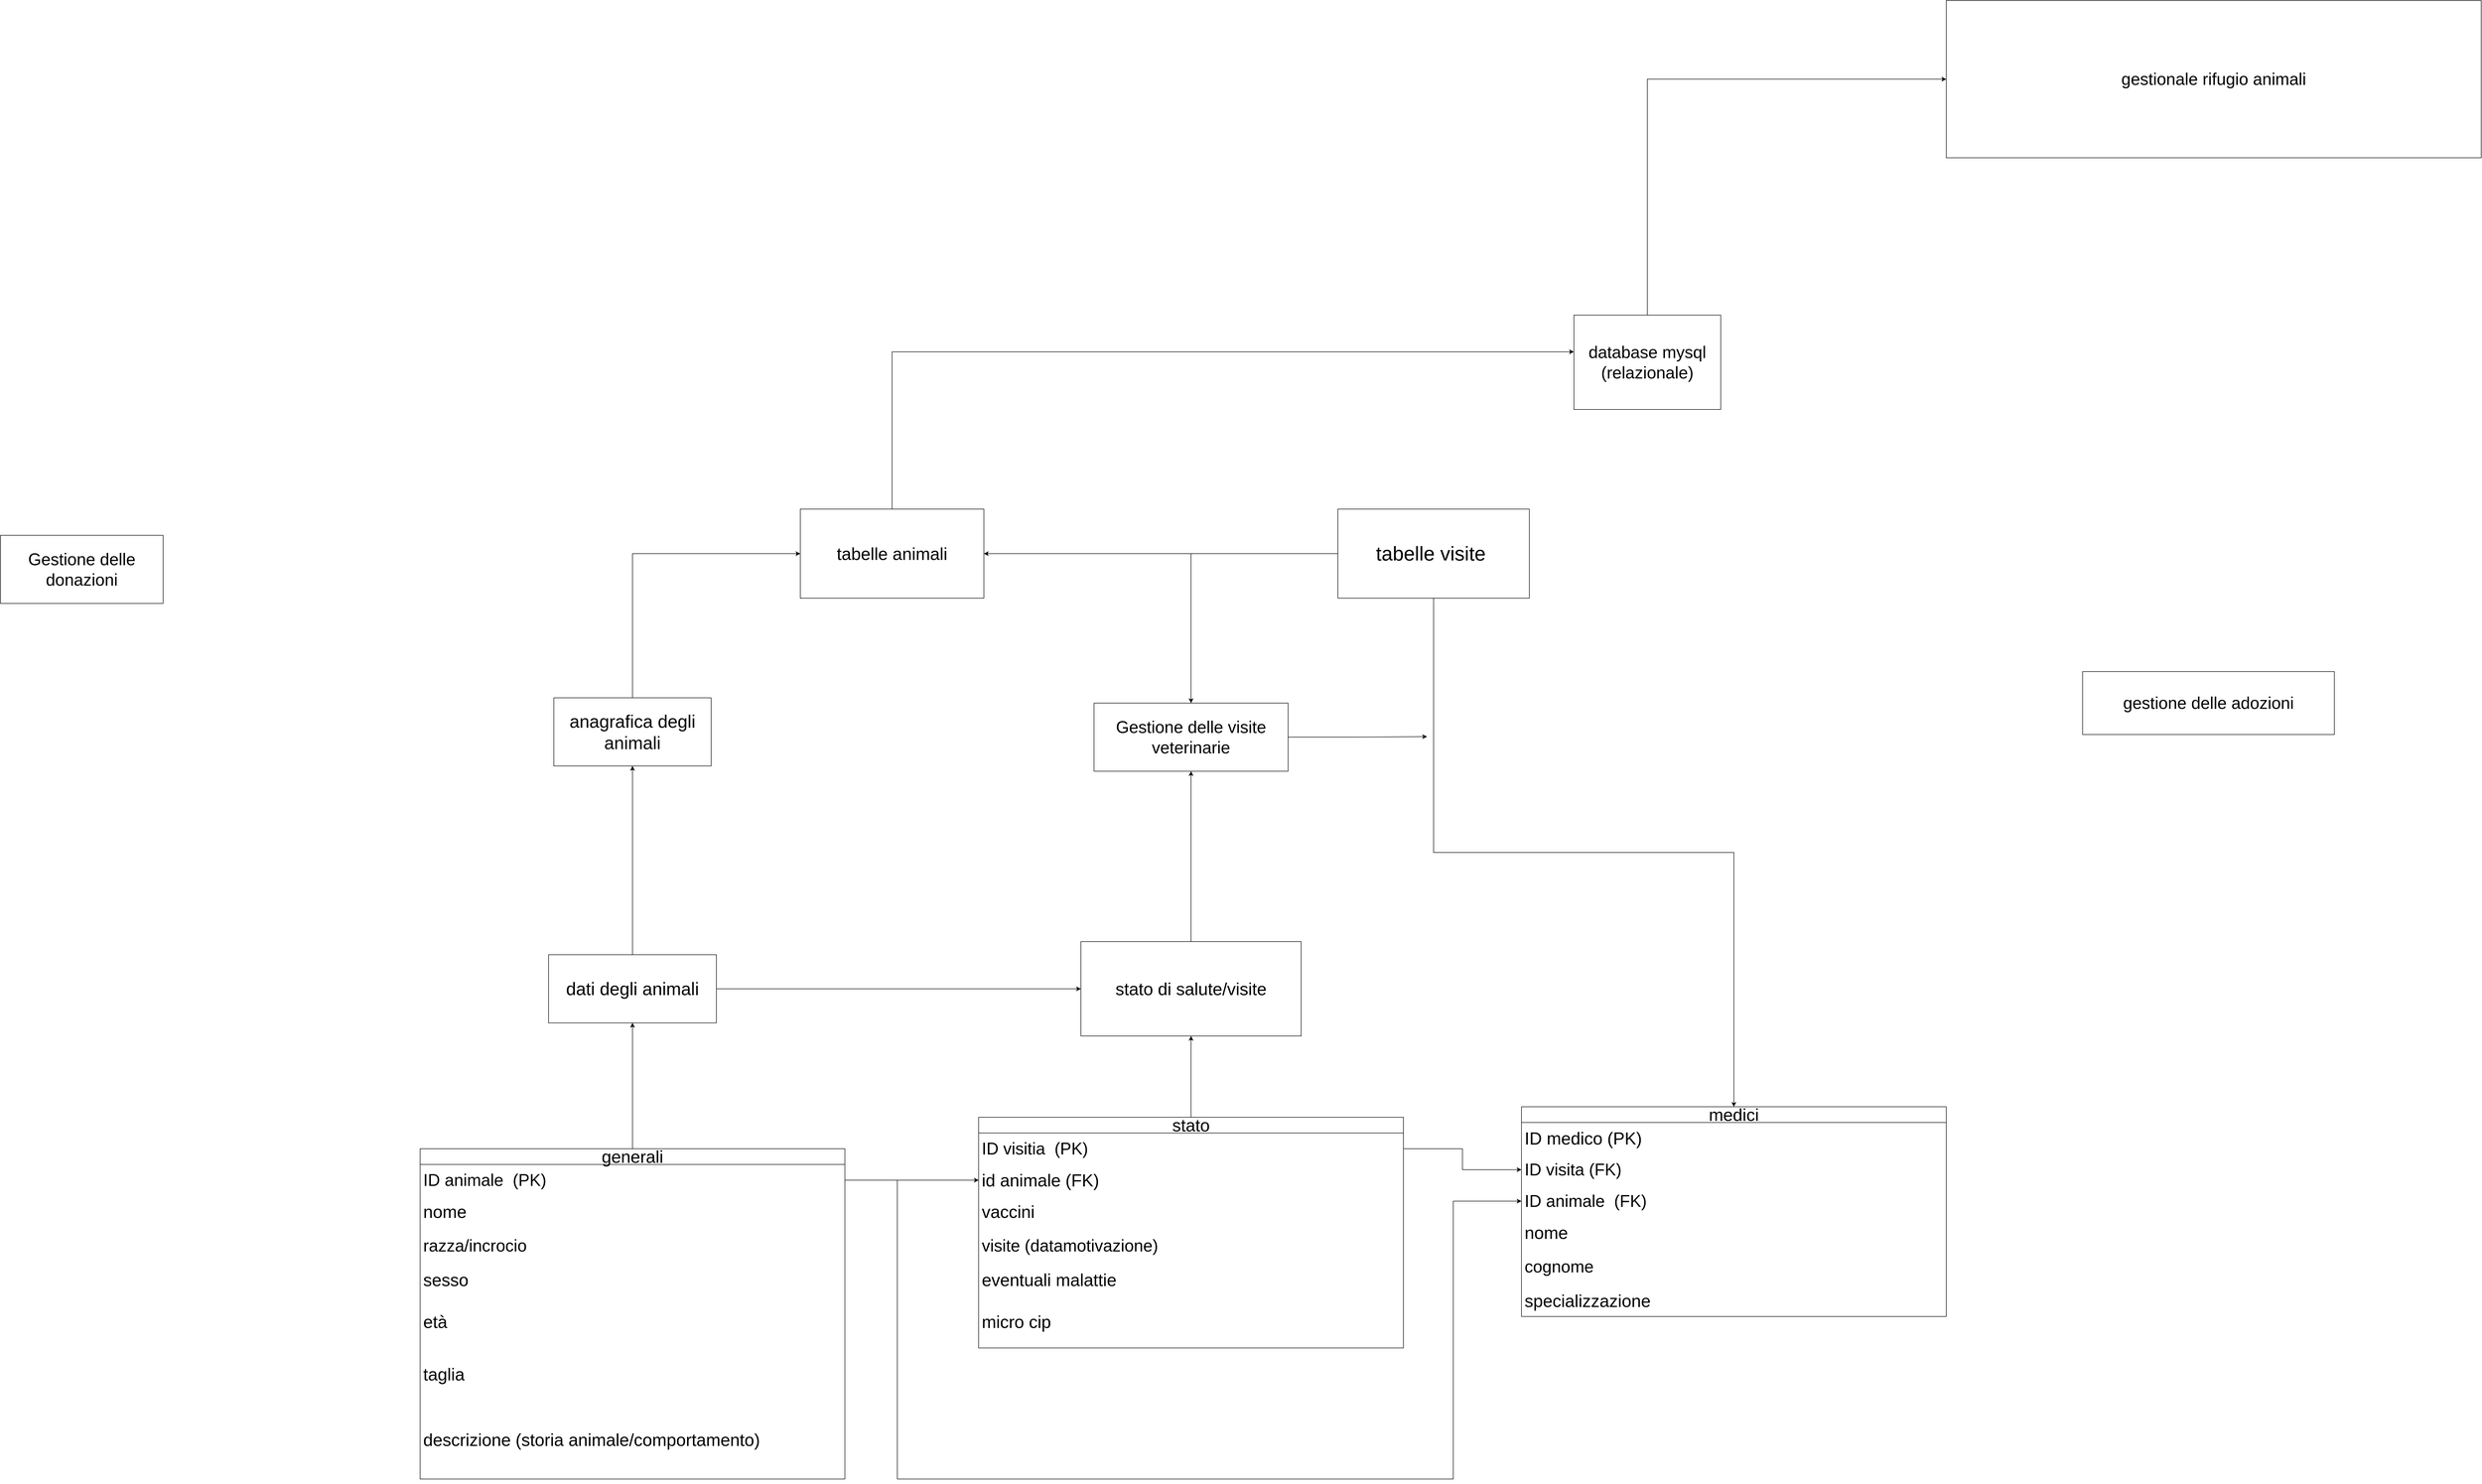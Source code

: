 <mxfile version="27.0.9">
  <diagram name="Pagina-1" id="IlMWZXanw6Gb4K-qZ6Jn">
    <mxGraphModel dx="12870" dy="8475" grid="1" gridSize="10" guides="1" tooltips="1" connect="1" arrows="1" fold="1" page="1" pageScale="1" pageWidth="1700" pageHeight="1100" math="0" shadow="0">
      <root>
        <mxCell id="0" />
        <mxCell id="1" parent="0" />
        <mxCell id="iHYfi4qKzTKmzEHybDFV-1" value="&lt;font style=&quot;font-size: 32px;&quot;&gt;gestionale rifugio animali&lt;/font&gt;" style="rounded=0;whiteSpace=wrap;html=1;" parent="1" vertex="1">
          <mxGeometry x="-230" y="-4340" width="1020" height="300" as="geometry" />
        </mxCell>
        <mxCell id="G-FdDOP6K0q9_LhdYFq_-98" style="edgeStyle=orthogonalEdgeStyle;rounded=0;orthogonalLoop=1;jettySize=auto;html=1;exitX=0.5;exitY=0;exitDx=0;exitDy=0;entryX=0;entryY=0.5;entryDx=0;entryDy=0;fontFamily=Helvetica;fontSize=12;fontColor=default;" edge="1" parent="1" source="G-FdDOP6K0q9_LhdYFq_-1" target="iHYfi4qKzTKmzEHybDFV-1">
          <mxGeometry relative="1" as="geometry" />
        </mxCell>
        <mxCell id="G-FdDOP6K0q9_LhdYFq_-1" value="&lt;font style=&quot;font-size: 32px;&quot;&gt;database mysql&lt;/font&gt;&lt;div&gt;&lt;font style=&quot;font-size: 32px;&quot;&gt;(relazionale)&lt;/font&gt;&lt;/div&gt;" style="rounded=0;whiteSpace=wrap;html=1;" vertex="1" parent="1">
          <mxGeometry x="-940" y="-3740" width="280" height="180" as="geometry" />
        </mxCell>
        <mxCell id="G-FdDOP6K0q9_LhdYFq_-78" style="edgeStyle=orthogonalEdgeStyle;rounded=0;orthogonalLoop=1;jettySize=auto;html=1;exitX=0.5;exitY=0;exitDx=0;exitDy=0;entryX=0;entryY=0.5;entryDx=0;entryDy=0;fontFamily=Helvetica;fontSize=12;fontColor=default;" edge="1" parent="1" source="G-FdDOP6K0q9_LhdYFq_-3" target="G-FdDOP6K0q9_LhdYFq_-47">
          <mxGeometry relative="1" as="geometry" />
        </mxCell>
        <mxCell id="G-FdDOP6K0q9_LhdYFq_-3" value="&lt;font style=&quot;font-size: 34px;&quot;&gt;anagrafica degli animali&lt;/font&gt;" style="rounded=0;whiteSpace=wrap;html=1;strokeColor=default;align=center;verticalAlign=middle;fontFamily=Helvetica;fontSize=12;fontColor=default;fillColor=default;" vertex="1" parent="1">
          <mxGeometry x="-2885" y="-3010" width="300" height="130" as="geometry" />
        </mxCell>
        <mxCell id="G-FdDOP6K0q9_LhdYFq_-5" value="&lt;font style=&quot;font-size: 32px;&quot;&gt;gestione delle adozioni&lt;/font&gt;" style="rounded=0;whiteSpace=wrap;html=1;strokeColor=default;align=center;verticalAlign=middle;fontFamily=Helvetica;fontSize=12;fontColor=default;fillColor=default;" vertex="1" parent="1">
          <mxGeometry x="30" y="-3060" width="480" height="120" as="geometry" />
        </mxCell>
        <mxCell id="G-FdDOP6K0q9_LhdYFq_-79" style="edgeStyle=orthogonalEdgeStyle;rounded=0;orthogonalLoop=1;jettySize=auto;html=1;exitX=0.5;exitY=0;exitDx=0;exitDy=0;entryX=1;entryY=0.5;entryDx=0;entryDy=0;fontFamily=Helvetica;fontSize=12;fontColor=default;" edge="1" parent="1" source="G-FdDOP6K0q9_LhdYFq_-6" target="G-FdDOP6K0q9_LhdYFq_-47">
          <mxGeometry relative="1" as="geometry" />
        </mxCell>
        <mxCell id="G-FdDOP6K0q9_LhdYFq_-119" style="edgeStyle=orthogonalEdgeStyle;rounded=0;orthogonalLoop=1;jettySize=auto;html=1;exitX=1;exitY=0.5;exitDx=0;exitDy=0;fontFamily=Helvetica;fontSize=12;fontColor=default;" edge="1" parent="1" source="G-FdDOP6K0q9_LhdYFq_-6">
          <mxGeometry relative="1" as="geometry">
            <mxPoint x="-1220" y="-2936" as="targetPoint" />
          </mxGeometry>
        </mxCell>
        <mxCell id="G-FdDOP6K0q9_LhdYFq_-6" value="&lt;p class=&quot;MsoNormal&quot;&gt;&lt;span lang=&quot;it&quot;&gt;&lt;font style=&quot;font-size: 32px;&quot;&gt;Gestione delle visite veterinarie&lt;/font&gt;&lt;/span&gt;&lt;/p&gt;" style="rounded=0;whiteSpace=wrap;html=1;strokeColor=default;align=center;verticalAlign=middle;fontFamily=Helvetica;fontSize=12;fontColor=default;fillColor=default;" vertex="1" parent="1">
          <mxGeometry x="-1855" y="-3000" width="370" height="130" as="geometry" />
        </mxCell>
        <mxCell id="G-FdDOP6K0q9_LhdYFq_-7" value="&lt;p class=&quot;MsoNormal&quot;&gt;&lt;span style=&quot;background-color: transparent; color: light-dark(rgb(0, 0, 0), rgb(255, 255, 255));&quot;&gt;&lt;font style=&quot;font-size: 32px;&quot;&gt;Gestione delle donazioni&lt;/font&gt;&lt;/span&gt;&lt;/p&gt;" style="rounded=0;whiteSpace=wrap;html=1;strokeColor=default;align=center;verticalAlign=middle;fontFamily=Helvetica;fontSize=12;fontColor=default;fillColor=default;" vertex="1" parent="1">
          <mxGeometry x="-3940" y="-3320" width="310" height="130" as="geometry" />
        </mxCell>
        <mxCell id="G-FdDOP6K0q9_LhdYFq_-11" style="edgeStyle=orthogonalEdgeStyle;rounded=0;orthogonalLoop=1;jettySize=auto;html=1;exitX=0.5;exitY=0;exitDx=0;exitDy=0;fontFamily=Helvetica;fontSize=12;fontColor=default;" edge="1" parent="1" source="G-FdDOP6K0q9_LhdYFq_-9" target="G-FdDOP6K0q9_LhdYFq_-3">
          <mxGeometry relative="1" as="geometry" />
        </mxCell>
        <mxCell id="G-FdDOP6K0q9_LhdYFq_-54" style="edgeStyle=orthogonalEdgeStyle;rounded=0;orthogonalLoop=1;jettySize=auto;html=1;exitX=1;exitY=0.5;exitDx=0;exitDy=0;entryX=0;entryY=0.5;entryDx=0;entryDy=0;fontFamily=Helvetica;fontSize=12;fontColor=default;" edge="1" parent="1" source="G-FdDOP6K0q9_LhdYFq_-9" target="G-FdDOP6K0q9_LhdYFq_-12">
          <mxGeometry relative="1" as="geometry" />
        </mxCell>
        <mxCell id="G-FdDOP6K0q9_LhdYFq_-9" value="&lt;font style=&quot;font-size: 34px;&quot;&gt;dati degli animali&lt;/font&gt;" style="rounded=0;whiteSpace=wrap;html=1;strokeColor=default;align=center;verticalAlign=middle;fontFamily=Helvetica;fontSize=12;fontColor=default;fillColor=default;" vertex="1" parent="1">
          <mxGeometry x="-2895" y="-2520" width="320" height="130" as="geometry" />
        </mxCell>
        <mxCell id="G-FdDOP6K0q9_LhdYFq_-86" style="edgeStyle=orthogonalEdgeStyle;rounded=0;orthogonalLoop=1;jettySize=auto;html=1;exitX=0.5;exitY=0;exitDx=0;exitDy=0;entryX=0.5;entryY=1;entryDx=0;entryDy=0;fontFamily=Helvetica;fontSize=12;fontColor=default;" edge="1" parent="1" source="G-FdDOP6K0q9_LhdYFq_-12" target="G-FdDOP6K0q9_LhdYFq_-6">
          <mxGeometry relative="1" as="geometry" />
        </mxCell>
        <mxCell id="G-FdDOP6K0q9_LhdYFq_-12" value="&lt;font style=&quot;font-size: 33px;&quot;&gt;stato di salute/visite&lt;/font&gt;" style="rounded=0;whiteSpace=wrap;html=1;strokeColor=default;align=center;verticalAlign=middle;fontFamily=Helvetica;fontSize=12;fontColor=default;fillColor=default;" vertex="1" parent="1">
          <mxGeometry x="-1880" y="-2545" width="420" height="180" as="geometry" />
        </mxCell>
        <mxCell id="G-FdDOP6K0q9_LhdYFq_-47" value="&lt;font style=&quot;font-size: 33px;&quot;&gt;tabelle animali&lt;/font&gt;" style="rounded=0;whiteSpace=wrap;html=1;strokeColor=default;align=center;verticalAlign=middle;fontFamily=Helvetica;fontSize=12;fontColor=default;fillColor=default;" vertex="1" parent="1">
          <mxGeometry x="-2415" y="-3370" width="350" height="170" as="geometry" />
        </mxCell>
        <mxCell id="G-FdDOP6K0q9_LhdYFq_-87" style="edgeStyle=orthogonalEdgeStyle;rounded=0;orthogonalLoop=1;jettySize=auto;html=1;exitX=0.5;exitY=0;exitDx=0;exitDy=0;entryX=0.5;entryY=1;entryDx=0;entryDy=0;fontFamily=Helvetica;fontSize=12;fontColor=default;" edge="1" parent="1" source="G-FdDOP6K0q9_LhdYFq_-72" target="G-FdDOP6K0q9_LhdYFq_-9">
          <mxGeometry relative="1" as="geometry" />
        </mxCell>
        <mxCell id="G-FdDOP6K0q9_LhdYFq_-72" value="&lt;font style=&quot;font-size: 33px;&quot;&gt;generali&lt;/font&gt;" style="swimlane;fontStyle=0;childLayout=stackLayout;horizontal=1;startSize=30;horizontalStack=0;resizeParent=1;resizeParentMax=0;resizeLast=0;collapsible=1;marginBottom=0;whiteSpace=wrap;html=1;rounded=0;strokeColor=default;align=center;verticalAlign=middle;fontFamily=Helvetica;fontSize=12;fontColor=default;fillColor=default;" vertex="1" parent="1">
          <mxGeometry x="-3140" y="-2150" width="810" height="630" as="geometry" />
        </mxCell>
        <mxCell id="G-FdDOP6K0q9_LhdYFq_-73" value="&lt;span style=&quot;font-size: 32px;&quot;&gt;ID animale&amp;nbsp; (PK)&lt;/span&gt;" style="text;strokeColor=none;fillColor=none;align=left;verticalAlign=middle;spacingLeft=4;spacingRight=4;overflow=hidden;points=[[0,0.5],[1,0.5]];portConstraint=eastwest;rotatable=0;whiteSpace=wrap;html=1;fontFamily=Helvetica;fontSize=12;fontColor=default;" vertex="1" parent="G-FdDOP6K0q9_LhdYFq_-72">
          <mxGeometry y="30" width="810" height="60" as="geometry" />
        </mxCell>
        <mxCell id="G-FdDOP6K0q9_LhdYFq_-74" value="&lt;span style=&quot;font-size: 33px;&quot;&gt;nome&lt;/span&gt;" style="text;strokeColor=none;fillColor=none;align=left;verticalAlign=middle;spacingLeft=4;spacingRight=4;overflow=hidden;points=[[0,0.5],[1,0.5]];portConstraint=eastwest;rotatable=0;whiteSpace=wrap;html=1;fontFamily=Helvetica;fontSize=12;fontColor=default;" vertex="1" parent="G-FdDOP6K0q9_LhdYFq_-72">
          <mxGeometry y="90" width="810" height="60" as="geometry" />
        </mxCell>
        <mxCell id="G-FdDOP6K0q9_LhdYFq_-77" value="&lt;font style=&quot;font-size: 32px;&quot;&gt;razza/incrocio&lt;/font&gt;" style="text;strokeColor=none;fillColor=none;align=left;verticalAlign=middle;spacingLeft=4;spacingRight=4;overflow=hidden;points=[[0,0.5],[1,0.5]];portConstraint=eastwest;rotatable=0;whiteSpace=wrap;html=1;fontFamily=Helvetica;fontSize=12;fontColor=default;" vertex="1" parent="G-FdDOP6K0q9_LhdYFq_-72">
          <mxGeometry y="150" width="810" height="70" as="geometry" />
        </mxCell>
        <mxCell id="G-FdDOP6K0q9_LhdYFq_-75" value="&lt;font style=&quot;font-size: 33px;&quot;&gt;sesso&lt;/font&gt;" style="text;strokeColor=none;fillColor=none;align=left;verticalAlign=middle;spacingLeft=4;spacingRight=4;overflow=hidden;points=[[0,0.5],[1,0.5]];portConstraint=eastwest;rotatable=0;whiteSpace=wrap;html=1;fontFamily=Helvetica;fontSize=12;fontColor=default;" vertex="1" parent="G-FdDOP6K0q9_LhdYFq_-72">
          <mxGeometry y="220" width="810" height="60" as="geometry" />
        </mxCell>
        <mxCell id="G-FdDOP6K0q9_LhdYFq_-81" value="&lt;font style=&quot;font-size: 33px;&quot;&gt;età&lt;/font&gt;" style="text;strokeColor=none;fillColor=none;align=left;verticalAlign=middle;spacingLeft=4;spacingRight=4;overflow=hidden;points=[[0,0.5],[1,0.5]];portConstraint=eastwest;rotatable=0;whiteSpace=wrap;html=1;fontFamily=Helvetica;fontSize=12;fontColor=default;" vertex="1" parent="G-FdDOP6K0q9_LhdYFq_-72">
          <mxGeometry y="280" width="810" height="100" as="geometry" />
        </mxCell>
        <mxCell id="G-FdDOP6K0q9_LhdYFq_-117" value="&lt;font style=&quot;font-size: 33px;&quot;&gt;taglia&lt;/font&gt;" style="text;strokeColor=none;fillColor=none;align=left;verticalAlign=middle;spacingLeft=4;spacingRight=4;overflow=hidden;points=[[0,0.5],[1,0.5]];portConstraint=eastwest;rotatable=0;whiteSpace=wrap;html=1;fontFamily=Helvetica;fontSize=12;fontColor=default;" vertex="1" parent="G-FdDOP6K0q9_LhdYFq_-72">
          <mxGeometry y="380" width="810" height="100" as="geometry" />
        </mxCell>
        <mxCell id="G-FdDOP6K0q9_LhdYFq_-82" value="&lt;font style=&quot;font-size: 33px;&quot;&gt;descrizione (storia animale/comportamento)&lt;/font&gt;" style="text;strokeColor=none;fillColor=none;align=left;verticalAlign=middle;spacingLeft=4;spacingRight=4;overflow=hidden;points=[[0,0.5],[1,0.5]];portConstraint=eastwest;rotatable=0;whiteSpace=wrap;html=1;fontFamily=Helvetica;fontSize=12;fontColor=default;" vertex="1" parent="G-FdDOP6K0q9_LhdYFq_-72">
          <mxGeometry y="480" width="810" height="150" as="geometry" />
        </mxCell>
        <mxCell id="G-FdDOP6K0q9_LhdYFq_-80" style="edgeStyle=orthogonalEdgeStyle;rounded=0;orthogonalLoop=1;jettySize=auto;html=1;exitX=0.5;exitY=0;exitDx=0;exitDy=0;entryX=0;entryY=0.389;entryDx=0;entryDy=0;entryPerimeter=0;fontFamily=Helvetica;fontSize=12;fontColor=default;" edge="1" parent="1" source="G-FdDOP6K0q9_LhdYFq_-47" target="G-FdDOP6K0q9_LhdYFq_-1">
          <mxGeometry relative="1" as="geometry" />
        </mxCell>
        <mxCell id="G-FdDOP6K0q9_LhdYFq_-96" style="edgeStyle=orthogonalEdgeStyle;rounded=0;orthogonalLoop=1;jettySize=auto;html=1;exitX=0.5;exitY=0;exitDx=0;exitDy=0;fontFamily=Helvetica;fontSize=12;fontColor=default;" edge="1" parent="1" source="G-FdDOP6K0q9_LhdYFq_-88" target="G-FdDOP6K0q9_LhdYFq_-12">
          <mxGeometry relative="1" as="geometry" />
        </mxCell>
        <mxCell id="G-FdDOP6K0q9_LhdYFq_-88" value="&lt;span style=&quot;font-size: 33px;&quot;&gt;stato&lt;/span&gt;" style="swimlane;fontStyle=0;childLayout=stackLayout;horizontal=1;startSize=30;horizontalStack=0;resizeParent=1;resizeParentMax=0;resizeLast=0;collapsible=1;marginBottom=0;whiteSpace=wrap;html=1;rounded=0;strokeColor=default;align=center;verticalAlign=middle;fontFamily=Helvetica;fontSize=12;fontColor=default;fillColor=default;" vertex="1" parent="1">
          <mxGeometry x="-2075" y="-2210" width="810" height="440" as="geometry" />
        </mxCell>
        <mxCell id="G-FdDOP6K0q9_LhdYFq_-89" value="&lt;span style=&quot;font-size: 32px;&quot;&gt;ID visitia&amp;nbsp; (PK)&lt;/span&gt;" style="text;strokeColor=none;fillColor=none;align=left;verticalAlign=middle;spacingLeft=4;spacingRight=4;overflow=hidden;points=[[0,0.5],[1,0.5]];portConstraint=eastwest;rotatable=0;whiteSpace=wrap;html=1;fontFamily=Helvetica;fontSize=12;fontColor=default;" vertex="1" parent="G-FdDOP6K0q9_LhdYFq_-88">
          <mxGeometry y="30" width="810" height="60" as="geometry" />
        </mxCell>
        <mxCell id="G-FdDOP6K0q9_LhdYFq_-95" value="&lt;font style=&quot;font-size: 33px;&quot;&gt;id animale (FK)&lt;/font&gt;" style="text;strokeColor=none;fillColor=none;align=left;verticalAlign=middle;spacingLeft=4;spacingRight=4;overflow=hidden;points=[[0,0.5],[1,0.5]];portConstraint=eastwest;rotatable=0;whiteSpace=wrap;html=1;fontFamily=Helvetica;fontSize=12;fontColor=default;" vertex="1" parent="G-FdDOP6K0q9_LhdYFq_-88">
          <mxGeometry y="90" width="810" height="60" as="geometry" />
        </mxCell>
        <mxCell id="G-FdDOP6K0q9_LhdYFq_-90" value="&lt;span style=&quot;font-size: 33px;&quot;&gt;vaccini&lt;/span&gt;" style="text;strokeColor=none;fillColor=none;align=left;verticalAlign=middle;spacingLeft=4;spacingRight=4;overflow=hidden;points=[[0,0.5],[1,0.5]];portConstraint=eastwest;rotatable=0;whiteSpace=wrap;html=1;fontFamily=Helvetica;fontSize=12;fontColor=default;" vertex="1" parent="G-FdDOP6K0q9_LhdYFq_-88">
          <mxGeometry y="150" width="810" height="60" as="geometry" />
        </mxCell>
        <mxCell id="G-FdDOP6K0q9_LhdYFq_-91" value="&lt;span style=&quot;font-size: 32px;&quot;&gt;visite (datamotivazione)&lt;/span&gt;" style="text;strokeColor=none;fillColor=none;align=left;verticalAlign=middle;spacingLeft=4;spacingRight=4;overflow=hidden;points=[[0,0.5],[1,0.5]];portConstraint=eastwest;rotatable=0;whiteSpace=wrap;html=1;fontFamily=Helvetica;fontSize=12;fontColor=default;" vertex="1" parent="G-FdDOP6K0q9_LhdYFq_-88">
          <mxGeometry y="210" width="810" height="70" as="geometry" />
        </mxCell>
        <mxCell id="G-FdDOP6K0q9_LhdYFq_-92" value="&lt;span style=&quot;font-size: 33px;&quot;&gt;eventuali malattie&lt;/span&gt;" style="text;strokeColor=none;fillColor=none;align=left;verticalAlign=middle;spacingLeft=4;spacingRight=4;overflow=hidden;points=[[0,0.5],[1,0.5]];portConstraint=eastwest;rotatable=0;whiteSpace=wrap;html=1;fontFamily=Helvetica;fontSize=12;fontColor=default;" vertex="1" parent="G-FdDOP6K0q9_LhdYFq_-88">
          <mxGeometry y="280" width="810" height="60" as="geometry" />
        </mxCell>
        <mxCell id="G-FdDOP6K0q9_LhdYFq_-93" value="&lt;span style=&quot;font-size: 33px;&quot;&gt;micro cip&lt;/span&gt;" style="text;strokeColor=none;fillColor=none;align=left;verticalAlign=middle;spacingLeft=4;spacingRight=4;overflow=hidden;points=[[0,0.5],[1,0.5]];portConstraint=eastwest;rotatable=0;whiteSpace=wrap;html=1;fontFamily=Helvetica;fontSize=12;fontColor=default;" vertex="1" parent="G-FdDOP6K0q9_LhdYFq_-88">
          <mxGeometry y="340" width="810" height="100" as="geometry" />
        </mxCell>
        <mxCell id="G-FdDOP6K0q9_LhdYFq_-97" style="edgeStyle=orthogonalEdgeStyle;rounded=0;orthogonalLoop=1;jettySize=auto;html=1;exitX=1;exitY=0.5;exitDx=0;exitDy=0;fontFamily=Helvetica;fontSize=12;fontColor=default;fillColor=#000000;" edge="1" parent="1" source="G-FdDOP6K0q9_LhdYFq_-73" target="G-FdDOP6K0q9_LhdYFq_-95">
          <mxGeometry relative="1" as="geometry" />
        </mxCell>
        <mxCell id="G-FdDOP6K0q9_LhdYFq_-100" style="edgeStyle=orthogonalEdgeStyle;rounded=0;orthogonalLoop=1;jettySize=auto;html=1;exitX=0;exitY=0.5;exitDx=0;exitDy=0;entryX=0.5;entryY=0;entryDx=0;entryDy=0;fontFamily=Helvetica;fontSize=12;fontColor=default;" edge="1" parent="1" source="G-FdDOP6K0q9_LhdYFq_-99" target="G-FdDOP6K0q9_LhdYFq_-6">
          <mxGeometry relative="1" as="geometry" />
        </mxCell>
        <mxCell id="G-FdDOP6K0q9_LhdYFq_-118" style="edgeStyle=orthogonalEdgeStyle;rounded=0;orthogonalLoop=1;jettySize=auto;html=1;exitX=0.5;exitY=1;exitDx=0;exitDy=0;entryX=0.5;entryY=0;entryDx=0;entryDy=0;fontFamily=Helvetica;fontSize=12;fontColor=default;" edge="1" parent="1" source="G-FdDOP6K0q9_LhdYFq_-99" target="G-FdDOP6K0q9_LhdYFq_-103">
          <mxGeometry relative="1" as="geometry" />
        </mxCell>
        <mxCell id="G-FdDOP6K0q9_LhdYFq_-99" value="&lt;font style=&quot;font-size: 38px;&quot;&gt;tabelle visite&amp;nbsp;&lt;/font&gt;" style="rounded=0;whiteSpace=wrap;html=1;strokeColor=default;align=center;verticalAlign=middle;fontFamily=Helvetica;fontSize=12;fontColor=default;fillColor=default;" vertex="1" parent="1">
          <mxGeometry x="-1390" y="-3370" width="365" height="170" as="geometry" />
        </mxCell>
        <mxCell id="G-FdDOP6K0q9_LhdYFq_-103" value="&lt;span style=&quot;font-size: 33px;&quot;&gt;medici&lt;/span&gt;" style="swimlane;fontStyle=0;childLayout=stackLayout;horizontal=1;startSize=30;horizontalStack=0;resizeParent=1;resizeParentMax=0;resizeLast=0;collapsible=1;marginBottom=0;whiteSpace=wrap;html=1;rounded=0;strokeColor=default;align=center;verticalAlign=middle;fontFamily=Helvetica;fontSize=12;fontColor=default;fillColor=default;" vertex="1" parent="1">
          <mxGeometry x="-1040" y="-2230" width="810" height="400" as="geometry" />
        </mxCell>
        <mxCell id="G-FdDOP6K0q9_LhdYFq_-110" value="&lt;font style=&quot;font-size: 33px;&quot;&gt;ID medico (PK)&lt;/font&gt;" style="text;strokeColor=none;fillColor=none;align=left;verticalAlign=middle;spacingLeft=4;spacingRight=4;overflow=hidden;points=[[0,0.5],[1,0.5]];portConstraint=eastwest;rotatable=0;whiteSpace=wrap;html=1;fontFamily=Helvetica;fontSize=12;fontColor=default;" vertex="1" parent="G-FdDOP6K0q9_LhdYFq_-103">
          <mxGeometry y="30" width="810" height="60" as="geometry" />
        </mxCell>
        <mxCell id="G-FdDOP6K0q9_LhdYFq_-111" value="&lt;font style=&quot;font-size: 32px;&quot;&gt;ID visita (FK)&lt;/font&gt;" style="text;strokeColor=none;fillColor=none;align=left;verticalAlign=middle;spacingLeft=4;spacingRight=4;overflow=hidden;points=[[0,0.5],[1,0.5]];portConstraint=eastwest;rotatable=0;whiteSpace=wrap;html=1;fontFamily=Helvetica;fontSize=12;fontColor=default;" vertex="1" parent="G-FdDOP6K0q9_LhdYFq_-103">
          <mxGeometry y="90" width="810" height="60" as="geometry" />
        </mxCell>
        <mxCell id="G-FdDOP6K0q9_LhdYFq_-104" value="&lt;span style=&quot;font-size: 32px;&quot;&gt;ID animale&amp;nbsp; (FK)&lt;/span&gt;" style="text;strokeColor=none;fillColor=none;align=left;verticalAlign=middle;spacingLeft=4;spacingRight=4;overflow=hidden;points=[[0,0.5],[1,0.5]];portConstraint=eastwest;rotatable=0;whiteSpace=wrap;html=1;fontFamily=Helvetica;fontSize=12;fontColor=default;" vertex="1" parent="G-FdDOP6K0q9_LhdYFq_-103">
          <mxGeometry y="150" width="810" height="60" as="geometry" />
        </mxCell>
        <mxCell id="G-FdDOP6K0q9_LhdYFq_-105" value="&lt;span style=&quot;font-size: 33px;&quot;&gt;nome&lt;/span&gt;" style="text;strokeColor=none;fillColor=none;align=left;verticalAlign=middle;spacingLeft=4;spacingRight=4;overflow=hidden;points=[[0,0.5],[1,0.5]];portConstraint=eastwest;rotatable=0;whiteSpace=wrap;html=1;fontFamily=Helvetica;fontSize=12;fontColor=default;" vertex="1" parent="G-FdDOP6K0q9_LhdYFq_-103">
          <mxGeometry y="210" width="810" height="60" as="geometry" />
        </mxCell>
        <mxCell id="G-FdDOP6K0q9_LhdYFq_-106" value="&lt;span style=&quot;font-size: 32px;&quot;&gt;cognome&lt;/span&gt;" style="text;strokeColor=none;fillColor=none;align=left;verticalAlign=middle;spacingLeft=4;spacingRight=4;overflow=hidden;points=[[0,0.5],[1,0.5]];portConstraint=eastwest;rotatable=0;whiteSpace=wrap;html=1;fontFamily=Helvetica;fontSize=12;fontColor=default;" vertex="1" parent="G-FdDOP6K0q9_LhdYFq_-103">
          <mxGeometry y="270" width="810" height="70" as="geometry" />
        </mxCell>
        <mxCell id="G-FdDOP6K0q9_LhdYFq_-107" value="&lt;span style=&quot;font-size: 33px;&quot;&gt;specializzazione&lt;/span&gt;" style="text;strokeColor=none;fillColor=none;align=left;verticalAlign=middle;spacingLeft=4;spacingRight=4;overflow=hidden;points=[[0,0.5],[1,0.5]];portConstraint=eastwest;rotatable=0;whiteSpace=wrap;html=1;fontFamily=Helvetica;fontSize=12;fontColor=default;" vertex="1" parent="G-FdDOP6K0q9_LhdYFq_-103">
          <mxGeometry y="340" width="810" height="60" as="geometry" />
        </mxCell>
        <mxCell id="G-FdDOP6K0q9_LhdYFq_-114" style="edgeStyle=orthogonalEdgeStyle;rounded=0;orthogonalLoop=1;jettySize=auto;html=1;exitX=1;exitY=0.5;exitDx=0;exitDy=0;entryX=0;entryY=0.5;entryDx=0;entryDy=0;fontFamily=Helvetica;fontSize=12;fontColor=default;" edge="1" parent="1" source="G-FdDOP6K0q9_LhdYFq_-73" target="G-FdDOP6K0q9_LhdYFq_-104">
          <mxGeometry relative="1" as="geometry">
            <Array as="points">
              <mxPoint x="-2230" y="-2090" />
              <mxPoint x="-2230" y="-1520" />
              <mxPoint x="-1170" y="-1520" />
              <mxPoint x="-1170" y="-2050" />
            </Array>
          </mxGeometry>
        </mxCell>
        <mxCell id="G-FdDOP6K0q9_LhdYFq_-115" style="edgeStyle=orthogonalEdgeStyle;rounded=0;orthogonalLoop=1;jettySize=auto;html=1;exitX=1;exitY=0.5;exitDx=0;exitDy=0;entryX=0;entryY=0.5;entryDx=0;entryDy=0;fontFamily=Helvetica;fontSize=12;fontColor=default;" edge="1" parent="1" source="G-FdDOP6K0q9_LhdYFq_-89" target="G-FdDOP6K0q9_LhdYFq_-111">
          <mxGeometry relative="1" as="geometry" />
        </mxCell>
      </root>
    </mxGraphModel>
  </diagram>
</mxfile>
